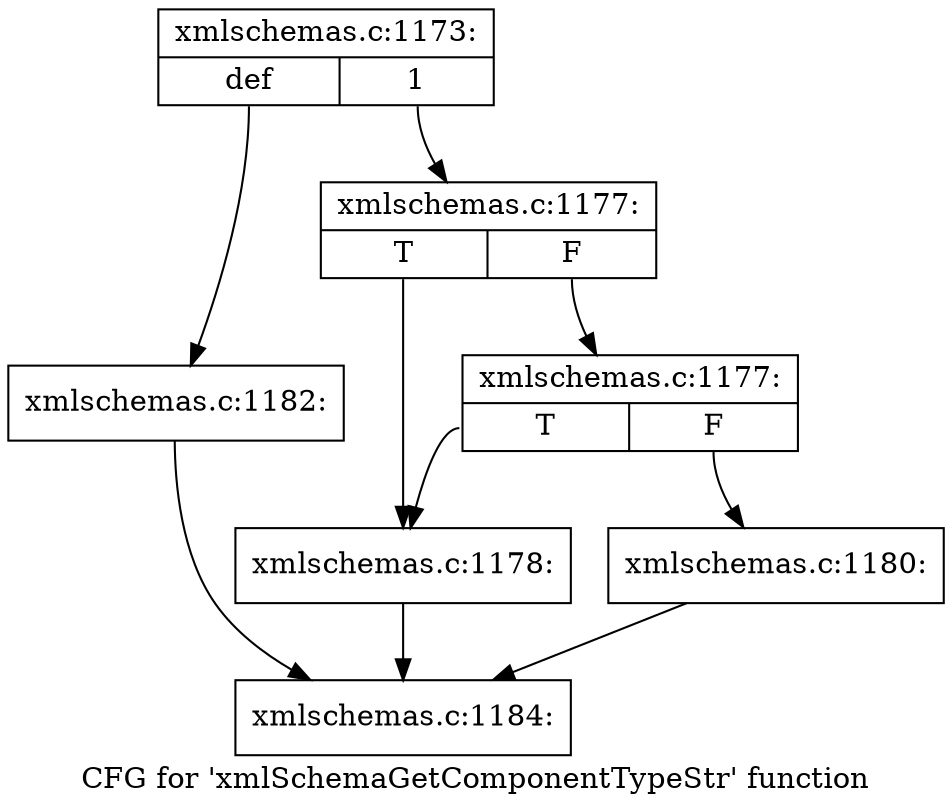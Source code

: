 digraph "CFG for 'xmlSchemaGetComponentTypeStr' function" {
	label="CFG for 'xmlSchemaGetComponentTypeStr' function";

	Node0x4b3a240 [shape=record,label="{xmlschemas.c:1173:|{<s0>def|<s1>1}}"];
	Node0x4b3a240:s0 -> Node0x4b3c840;
	Node0x4b3a240:s1 -> Node0x4b3a6c0;
	Node0x4b3a6c0 [shape=record,label="{xmlschemas.c:1177:|{<s0>T|<s1>F}}"];
	Node0x4b3a6c0:s0 -> Node0x4b3a7b0;
	Node0x4b3a6c0:s1 -> Node0x4b3d210;
	Node0x4b3d210 [shape=record,label="{xmlschemas.c:1177:|{<s0>T|<s1>F}}"];
	Node0x4b3d210:s0 -> Node0x4b3a7b0;
	Node0x4b3d210:s1 -> Node0x4b3d1c0;
	Node0x4b3a7b0 [shape=record,label="{xmlschemas.c:1178:}"];
	Node0x4b3a7b0 -> Node0x4b3c2a0;
	Node0x4b3d1c0 [shape=record,label="{xmlschemas.c:1180:}"];
	Node0x4b3d1c0 -> Node0x4b3c2a0;
	Node0x4b3c840 [shape=record,label="{xmlschemas.c:1182:}"];
	Node0x4b3c840 -> Node0x4b3c2a0;
	Node0x4b3c2a0 [shape=record,label="{xmlschemas.c:1184:}"];
}
